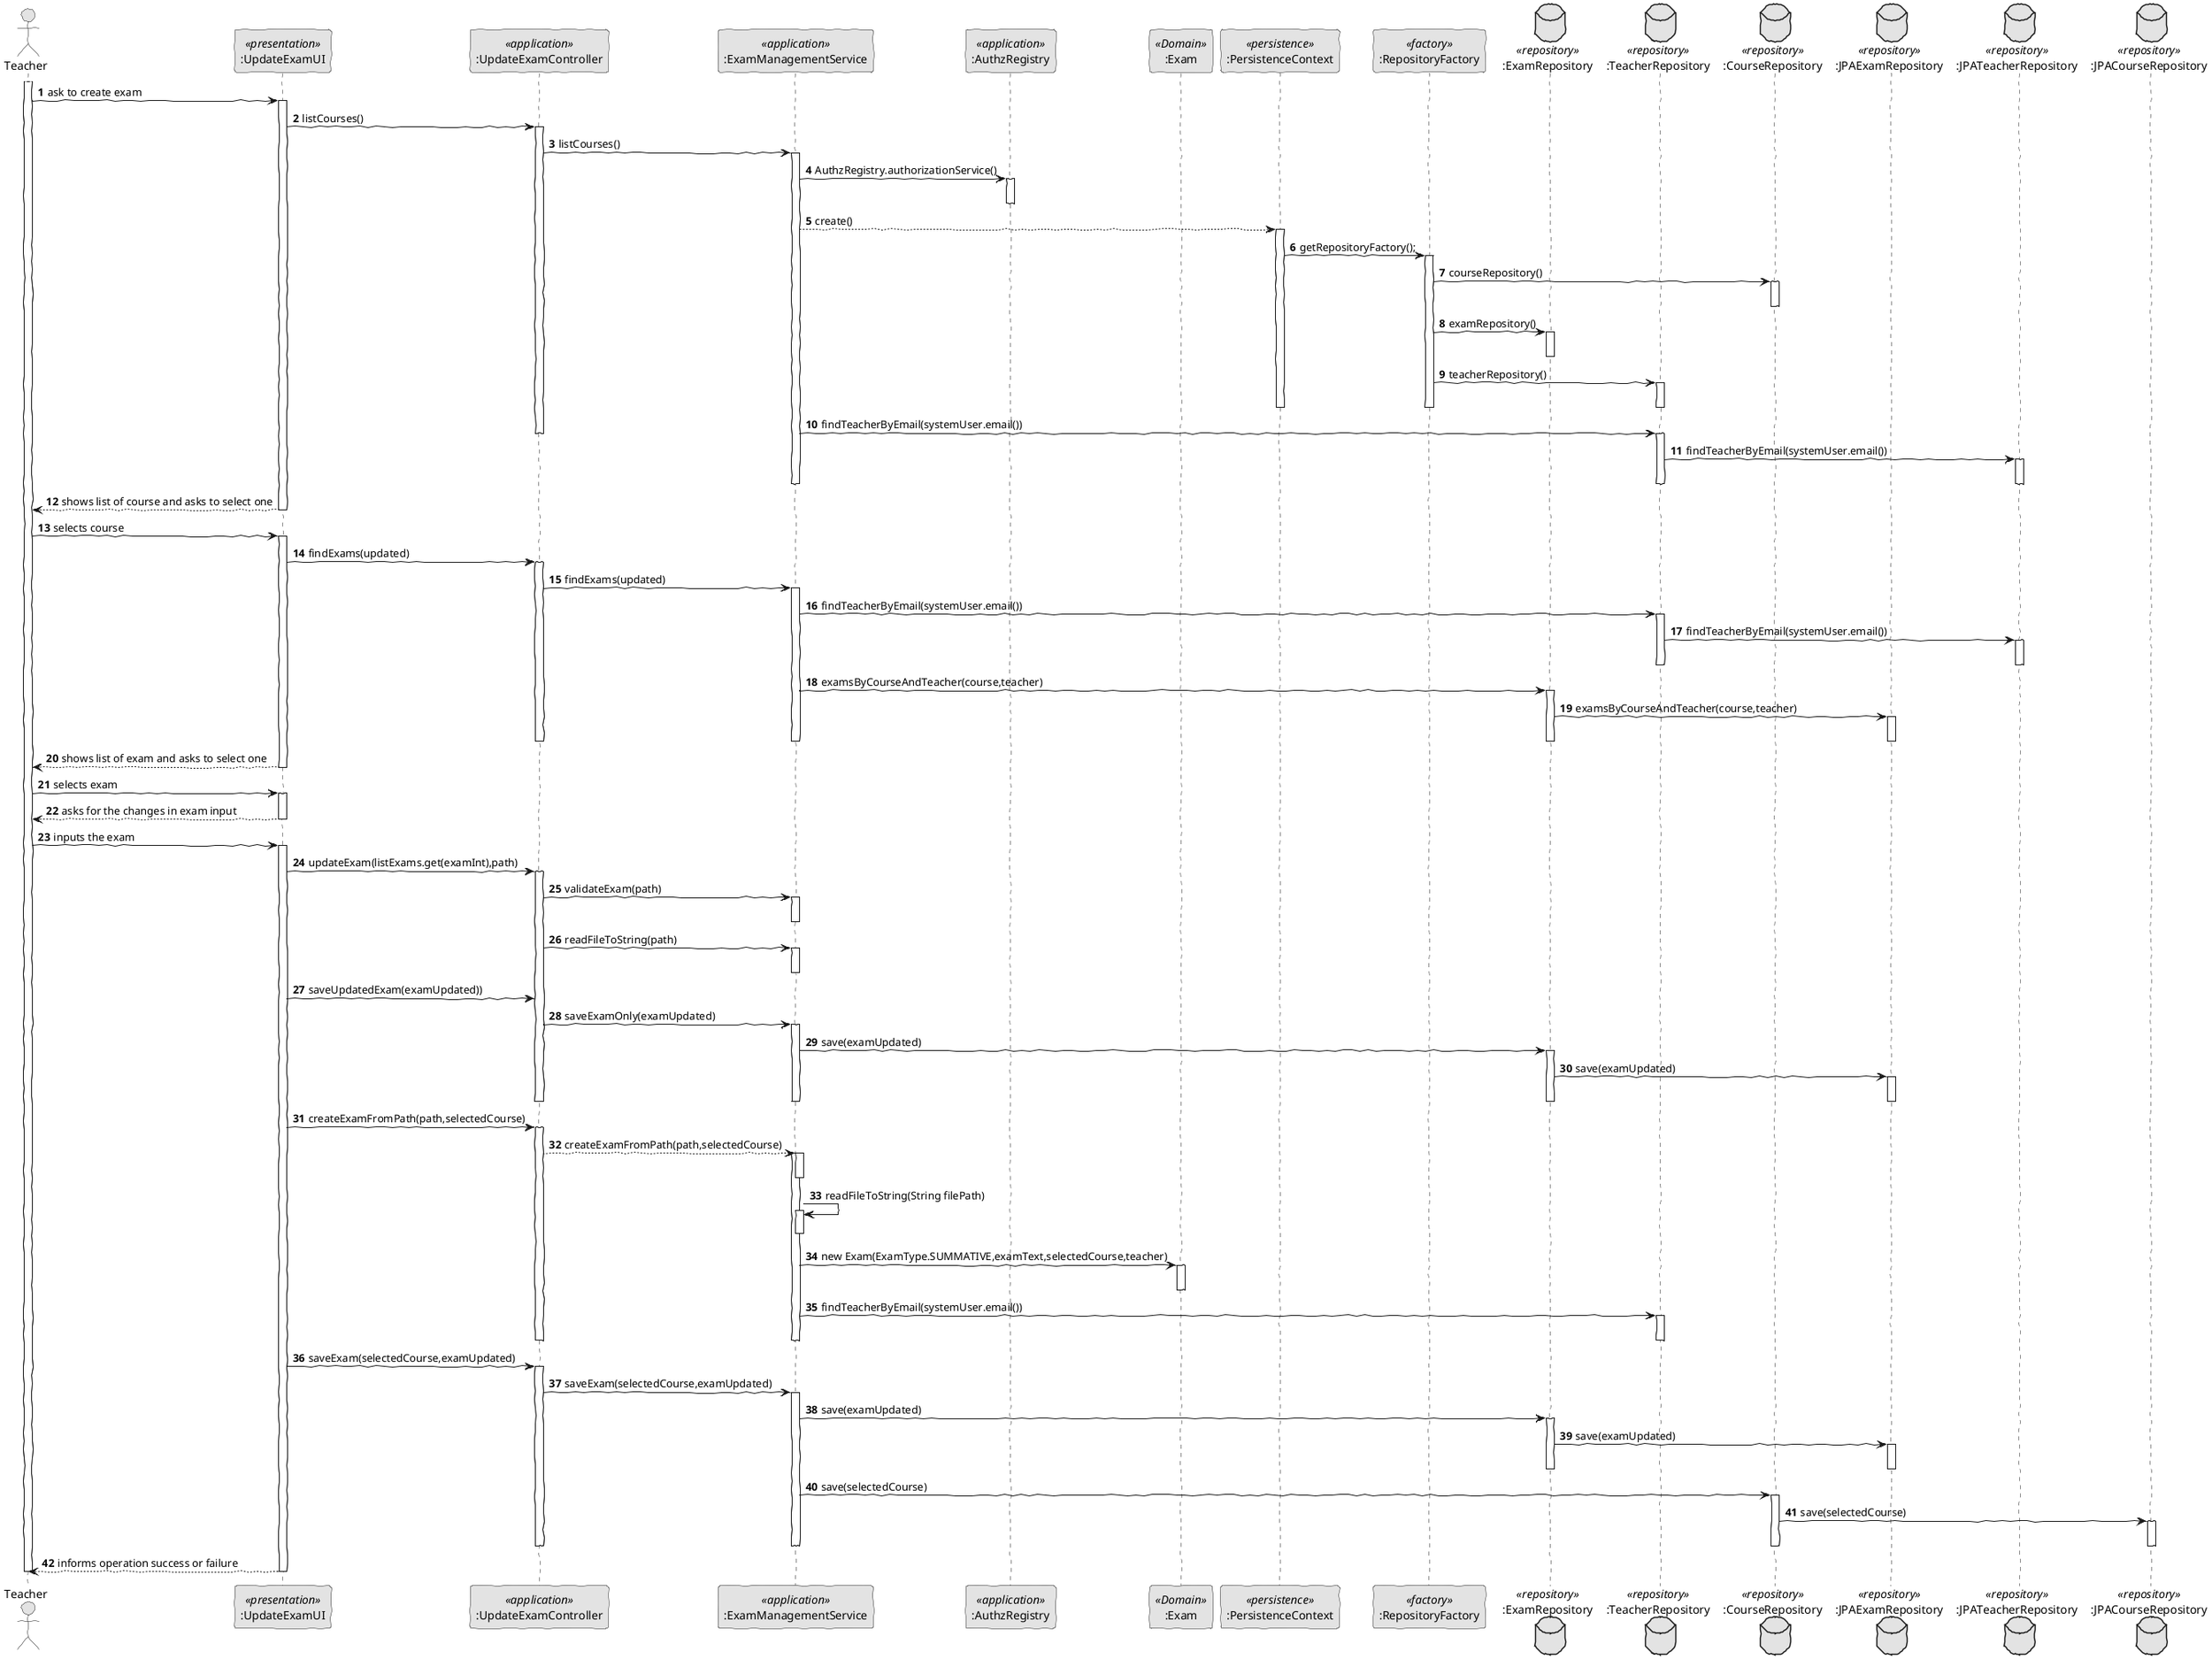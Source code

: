 @startuml
autonumber

skinparam handwritten true
skinparam monochrome true
skinparam packageStyle rect
skinparam defaultFontName FG Virgil
skinparam shadowing false

actor Teacher as Actor
participant ":UpdateExamUI" as UI <<presentation>>
participant ":UpdateExamController" as Controller <<application>>
participant ":ExamManagementService" as ExamManagementService <<application>>
participant ":AuthzRegistry" as AuthzRegistry <<application>>
participant ":Exam" as Exam <<Domain>>
participant ":PersistenceContext" as Persistence <<persistence>>
participant ":RepositoryFactory" as RepositoryFactory <<factory>>

database ":ExamRepository" as ExamRepository <<repository>>
database ":TeacherRepository" as TeacherRepository <<repository>>
database ":CourseRepository" as CourseRepository <<repository>>

database ":JPAExamRepository" as JPAExamRepository <<repository>>
database ":JPATeacherRepository" as JPATeacherRepository <<repository>>
database ":JPACourseRepository" as JPACourseRepository <<repository>>

activate Actor
Actor -> UI : ask to create exam
activate UI
UI->Controller:listCourses()

activate Controller
Controller->ExamManagementService:listCourses()

activate ExamManagementService
ExamManagementService->AuthzRegistry: AuthzRegistry.authorizationService()

activate AuthzRegistry
deactivate AuthzRegistry
ExamManagementService --> Persistence: create()
activate Persistence


Persistence -> RepositoryFactory: getRepositoryFactory();
activate RepositoryFactory

RepositoryFactory->CourseRepository: courseRepository()
activate CourseRepository
deactivate CourseRepository
RepositoryFactory->ExamRepository:examRepository()
activate ExamRepository
deactivate ExamRepository
RepositoryFactory->TeacherRepository:teacherRepository()
activate TeacherRepository
deactivate TeacherRepository

deactivate RepositoryFactory
deactivate Persistence

ExamManagementService->TeacherRepository:findTeacherByEmail(systemUser.email())
deactivate Controller
activate TeacherRepository
TeacherRepository->JPATeacherRepository:findTeacherByEmail(systemUser.email())
activate JPATeacherRepository
deactivate JPATeacherRepository

deactivate TeacherRepository
deactivate ExamManagementService


UI --> Actor : shows list of course and asks to select one
deactivate UI

Actor -> UI : selects course
activate UI

UI -> Controller :findExams(updated)
activate Controller
Controller -> ExamManagementService :findExams(updated)
activate ExamManagementService
ExamManagementService->TeacherRepository:findTeacherByEmail(systemUser.email())
activate TeacherRepository
TeacherRepository -> JPATeacherRepository:findTeacherByEmail(systemUser.email())
activate JPATeacherRepository
deactivate JPATeacherRepository
deactivate TeacherRepository

ExamManagementService->ExamRepository:examsByCourseAndTeacher(course,teacher)
activate ExamRepository
ExamRepository->JPAExamRepository:examsByCourseAndTeacher(course,teacher)
activate JPAExamRepository
deactivate JPAExamRepository
deactivate ExamRepository
deactivate ExamManagementService
deactivate Controller

UI --> Actor : shows list of exam and asks to select one
deactivate UI



Actor -> UI : selects exam
activate UI


UI -->Actor : asks for the changes in exam input
deactivate UI


deactivate UI

Actor -> UI : inputs the exam
activate UI
UI->Controller:updateExam(listExams.get(examInt),path)
activate Controller

Controller->ExamManagementService:validateExam(path)
activate ExamManagementService
deactivate ExamManagementService
Controller->ExamManagementService:readFileToString(path)
activate ExamManagementService
deactivate ExamManagementService

UI->Controller:saveUpdatedExam(examUpdated))
Controller->ExamManagementService:saveExamOnly(examUpdated)
activate ExamManagementService

ExamManagementService->ExamRepository:save(examUpdated)
activate ExamRepository
ExamRepository->JPAExamRepository:save(examUpdated)
activate JPAExamRepository
deactivate JPAExamRepository
deactivate ExamRepository
deactivate ExamManagementService

deactivate ExamManagementService
deactivate Controller

UI->Controller:createExamFromPath(path,selectedCourse)
activate Controller
Controller-->ExamManagementService:createExamFromPath(path,selectedCourse)
activate ExamManagementService
activate ExamManagementService
deactivate ExamManagementService
ExamManagementService->ExamManagementService:readFileToString(String filePath)
activate ExamManagementService
deactivate ExamManagementService
ExamManagementService->Exam: new Exam(ExamType.SUMMATIVE,examText,selectedCourse,teacher)
activate Exam
deactivate Exam

ExamManagementService->TeacherRepository:findTeacherByEmail(systemUser.email())
activate TeacherRepository
deactivate TeacherRepository

deactivate  ExamManagementService
deactivate Controller

UI->Controller:saveExam(selectedCourse,examUpdated)
activate Controller
Controller->ExamManagementService:saveExam(selectedCourse,examUpdated)
activate ExamManagementService
ExamManagementService->ExamRepository:save(examUpdated)
activate ExamRepository
ExamRepository-> JPAExamRepository:save(examUpdated)
activate JPAExamRepository
deactivate JPAExamRepository
deactivate ExamRepository

ExamManagementService->CourseRepository:save(selectedCourse)
activate CourseRepository
CourseRepository->JPACourseRepository:save(selectedCourse)
activate JPACourseRepository
deactivate JPACourseRepository
deactivate CourseRepository


deactivate ExamManagementService
deactivate Controller

UI --> Actor : informs operation success or failure
deactivate UI
deactivate Actor

@enduml